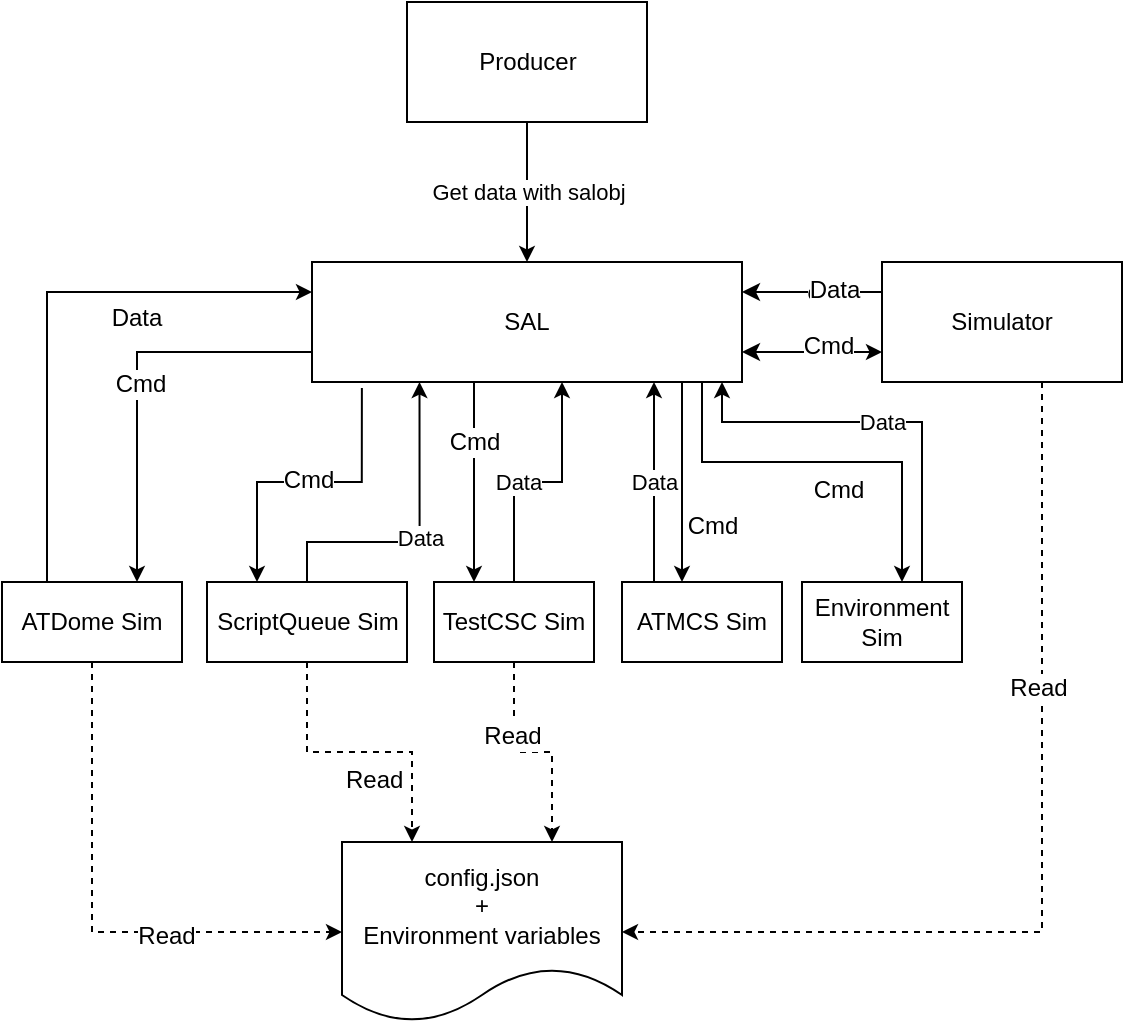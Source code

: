 <mxfile version="13.1.3">
    <diagram id="6hGFLwfOUW9BJ-s0fimq" name="Page-1">
        <mxGraphModel dx="1016" dy="523" grid="1" gridSize="10" guides="1" tooltips="1" connect="1" arrows="1" fold="1" page="1" pageScale="1" pageWidth="850" pageHeight="1100" math="0" shadow="0">
            <root>
                <mxCell id="0"/>
                <mxCell id="1" parent="0"/>
                <mxCell id="UaPetsaanB-gxFd50JQb-7" value="ç" style="edgeStyle=orthogonalEdgeStyle;rounded=0;orthogonalLoop=1;jettySize=auto;html=1;exitX=0;exitY=0.25;exitDx=0;exitDy=0;entryX=1;entryY=0.25;entryDx=0;entryDy=0;" parent="1" source="UaPetsaanB-gxFd50JQb-1" target="UaPetsaanB-gxFd50JQb-2" edge="1">
                    <mxGeometry relative="1" as="geometry">
                        <mxPoint x="370" y="335" as="targetPoint"/>
                    </mxGeometry>
                </mxCell>
                <mxCell id="UaPetsaanB-gxFd50JQb-12" value="Data" style="text;html=1;resizable=0;points=[];align=center;verticalAlign=middle;labelBackgroundColor=#ffffff;" parent="UaPetsaanB-gxFd50JQb-7" vertex="1" connectable="0">
                    <mxGeometry x="-0.3" y="-1" relative="1" as="geometry">
                        <mxPoint as="offset"/>
                    </mxGeometry>
                </mxCell>
                <mxCell id="UaPetsaanB-gxFd50JQb-28" style="edgeStyle=orthogonalEdgeStyle;rounded=0;orthogonalLoop=1;jettySize=auto;html=1;entryX=1;entryY=0.5;entryDx=0;entryDy=0;dashed=1;startArrow=none;startFill=0;endSize=5;" parent="1" source="UaPetsaanB-gxFd50JQb-1" target="UaPetsaanB-gxFd50JQb-25" edge="1">
                    <mxGeometry relative="1" as="geometry">
                        <Array as="points">
                            <mxPoint x="580" y="655"/>
                        </Array>
                    </mxGeometry>
                </mxCell>
                <mxCell id="UaPetsaanB-gxFd50JQb-31" value="Read" style="text;html=1;resizable=0;points=[];align=center;verticalAlign=middle;labelBackgroundColor=#ffffff;" parent="UaPetsaanB-gxFd50JQb-28" vertex="1" connectable="0">
                    <mxGeometry x="-0.37" y="-2" relative="1" as="geometry">
                        <mxPoint as="offset"/>
                    </mxGeometry>
                </mxCell>
                <mxCell id="UaPetsaanB-gxFd50JQb-1" value="Simulator" style="rounded=0;whiteSpace=wrap;html=1;" parent="1" vertex="1">
                    <mxGeometry x="500" y="320" width="120" height="60" as="geometry"/>
                </mxCell>
                <mxCell id="UaPetsaanB-gxFd50JQb-8" style="edgeStyle=orthogonalEdgeStyle;rounded=0;orthogonalLoop=1;jettySize=auto;html=1;exitX=1;exitY=0.75;exitDx=0;exitDy=0;entryX=0;entryY=0.75;entryDx=0;entryDy=0;endSize=5;startArrow=classic;startFill=1;" parent="1" source="UaPetsaanB-gxFd50JQb-2" target="UaPetsaanB-gxFd50JQb-1" edge="1">
                    <mxGeometry relative="1" as="geometry"/>
                </mxCell>
                <mxCell id="UaPetsaanB-gxFd50JQb-13" value="Cmd" style="text;html=1;resizable=0;points=[];align=center;verticalAlign=middle;labelBackgroundColor=#ffffff;" parent="UaPetsaanB-gxFd50JQb-8" vertex="1" connectable="0">
                    <mxGeometry x="0.212" y="3" relative="1" as="geometry">
                        <mxPoint as="offset"/>
                    </mxGeometry>
                </mxCell>
                <mxCell id="UaPetsaanB-gxFd50JQb-9" style="edgeStyle=orthogonalEdgeStyle;rounded=0;orthogonalLoop=1;jettySize=auto;html=1;exitX=0.116;exitY=1.05;exitDx=0;exitDy=0;entryX=0.25;entryY=0;entryDx=0;entryDy=0;startArrow=none;startFill=0;endSize=5;exitPerimeter=0;" parent="1" source="UaPetsaanB-gxFd50JQb-2" target="UaPetsaanB-gxFd50JQb-5" edge="1">
                    <mxGeometry relative="1" as="geometry"/>
                </mxCell>
                <mxCell id="UaPetsaanB-gxFd50JQb-11" value="Cmd" style="text;html=1;resizable=0;points=[];align=center;verticalAlign=middle;labelBackgroundColor=#ffffff;" parent="UaPetsaanB-gxFd50JQb-9" vertex="1" connectable="0">
                    <mxGeometry y="-1" relative="1" as="geometry">
                        <mxPoint as="offset"/>
                    </mxGeometry>
                </mxCell>
                <mxCell id="UaPetsaanB-gxFd50JQb-16" style="edgeStyle=orthogonalEdgeStyle;rounded=0;orthogonalLoop=1;jettySize=auto;html=1;exitX=0;exitY=0.75;exitDx=0;exitDy=0;entryX=0.75;entryY=0;entryDx=0;entryDy=0;startArrow=none;startFill=0;endSize=5;" parent="1" source="UaPetsaanB-gxFd50JQb-2" target="UaPetsaanB-gxFd50JQb-4" edge="1">
                    <mxGeometry relative="1" as="geometry"/>
                </mxCell>
                <mxCell id="UaPetsaanB-gxFd50JQb-17" value="Cmd" style="text;html=1;resizable=0;points=[];align=center;verticalAlign=middle;labelBackgroundColor=#ffffff;" parent="UaPetsaanB-gxFd50JQb-16" vertex="1" connectable="0">
                    <mxGeometry x="-0.151" y="16" relative="1" as="geometry">
                        <mxPoint as="offset"/>
                    </mxGeometry>
                </mxCell>
                <mxCell id="UaPetsaanB-gxFd50JQb-21" style="edgeStyle=orthogonalEdgeStyle;rounded=0;orthogonalLoop=1;jettySize=auto;html=1;entryX=0.25;entryY=0;entryDx=0;entryDy=0;startArrow=none;startFill=0;endSize=5;" parent="1" source="UaPetsaanB-gxFd50JQb-2" target="UaPetsaanB-gxFd50JQb-6" edge="1">
                    <mxGeometry relative="1" as="geometry">
                        <Array as="points">
                            <mxPoint x="296" y="400"/>
                            <mxPoint x="296" y="400"/>
                        </Array>
                    </mxGeometry>
                </mxCell>
                <mxCell id="UaPetsaanB-gxFd50JQb-23" value="Cmd" style="text;html=1;resizable=0;points=[];align=center;verticalAlign=middle;labelBackgroundColor=#ffffff;" parent="UaPetsaanB-gxFd50JQb-21" vertex="1" connectable="0">
                    <mxGeometry x="-0.414" y="20" relative="1" as="geometry">
                        <mxPoint x="-20" as="offset"/>
                    </mxGeometry>
                </mxCell>
                <mxCell id="UaPetsaanB-gxFd50JQb-2" value="SAL" style="rounded=0;whiteSpace=wrap;html=1;" parent="1" vertex="1">
                    <mxGeometry x="215" y="320" width="215" height="60" as="geometry"/>
                </mxCell>
                <mxCell id="UaPetsaanB-gxFd50JQb-24" value="Get data with salobj" style="edgeStyle=orthogonalEdgeStyle;rounded=0;orthogonalLoop=1;jettySize=auto;html=1;entryX=0.5;entryY=0;entryDx=0;entryDy=0;startArrow=none;startFill=0;endSize=5;" parent="1" source="UaPetsaanB-gxFd50JQb-3" target="UaPetsaanB-gxFd50JQb-2" edge="1">
                    <mxGeometry relative="1" as="geometry"/>
                </mxCell>
                <mxCell id="UaPetsaanB-gxFd50JQb-3" value="Producer" style="rounded=0;whiteSpace=wrap;html=1;" parent="1" vertex="1">
                    <mxGeometry x="262.5" y="190" width="120" height="60" as="geometry"/>
                </mxCell>
                <mxCell id="UaPetsaanB-gxFd50JQb-14" style="edgeStyle=orthogonalEdgeStyle;rounded=0;orthogonalLoop=1;jettySize=auto;html=1;exitX=0.25;exitY=0;exitDx=0;exitDy=0;entryX=0;entryY=0.25;entryDx=0;entryDy=0;startArrow=none;startFill=0;endSize=5;" parent="1" source="UaPetsaanB-gxFd50JQb-4" target="UaPetsaanB-gxFd50JQb-2" edge="1">
                    <mxGeometry relative="1" as="geometry"/>
                </mxCell>
                <mxCell id="UaPetsaanB-gxFd50JQb-15" value="Data" style="text;html=1;resizable=0;points=[];align=center;verticalAlign=middle;labelBackgroundColor=#ffffff;" parent="UaPetsaanB-gxFd50JQb-14" vertex="1" connectable="0">
                    <mxGeometry x="-0.044" y="-44" relative="1" as="geometry">
                        <mxPoint as="offset"/>
                    </mxGeometry>
                </mxCell>
                <mxCell id="UaPetsaanB-gxFd50JQb-30" style="edgeStyle=orthogonalEdgeStyle;rounded=0;orthogonalLoop=1;jettySize=auto;html=1;exitX=0.5;exitY=1;exitDx=0;exitDy=0;entryX=0;entryY=0.5;entryDx=0;entryDy=0;dashed=1;startArrow=none;startFill=0;endSize=5;" parent="1" source="UaPetsaanB-gxFd50JQb-4" target="UaPetsaanB-gxFd50JQb-25" edge="1">
                    <mxGeometry relative="1" as="geometry"/>
                </mxCell>
                <mxCell id="UaPetsaanB-gxFd50JQb-34" value="Read" style="text;html=1;resizable=0;points=[];align=center;verticalAlign=middle;labelBackgroundColor=#ffffff;" parent="UaPetsaanB-gxFd50JQb-30" vertex="1" connectable="0">
                    <mxGeometry x="0.318" y="-2" relative="1" as="geometry">
                        <mxPoint as="offset"/>
                    </mxGeometry>
                </mxCell>
                <mxCell id="UaPetsaanB-gxFd50JQb-4" value="ATDome Sim" style="rounded=0;whiteSpace=wrap;html=1;" parent="1" vertex="1">
                    <mxGeometry x="60" y="480" width="90" height="40" as="geometry"/>
                </mxCell>
                <mxCell id="UaPetsaanB-gxFd50JQb-10" value="Data" style="edgeStyle=orthogonalEdgeStyle;rounded=0;orthogonalLoop=1;jettySize=auto;html=1;exitX=0.5;exitY=0;exitDx=0;exitDy=0;startArrow=none;startFill=0;endSize=5;entryX=0.25;entryY=1;entryDx=0;entryDy=0;" parent="1" source="UaPetsaanB-gxFd50JQb-5" target="UaPetsaanB-gxFd50JQb-2" edge="1">
                    <mxGeometry relative="1" as="geometry">
                        <Array as="points">
                            <mxPoint x="213" y="460"/>
                            <mxPoint x="269" y="460"/>
                        </Array>
                    </mxGeometry>
                </mxCell>
                <mxCell id="UaPetsaanB-gxFd50JQb-29" style="edgeStyle=orthogonalEdgeStyle;rounded=0;orthogonalLoop=1;jettySize=auto;html=1;exitX=0.5;exitY=1;exitDx=0;exitDy=0;entryX=0.25;entryY=0;entryDx=0;entryDy=0;dashed=1;startArrow=none;startFill=0;endSize=5;" parent="1" source="UaPetsaanB-gxFd50JQb-5" target="UaPetsaanB-gxFd50JQb-25" edge="1">
                    <mxGeometry relative="1" as="geometry"/>
                </mxCell>
                <mxCell id="UaPetsaanB-gxFd50JQb-5" value="ScriptQueue Sim" style="rounded=0;whiteSpace=wrap;html=1;" parent="1" vertex="1">
                    <mxGeometry x="162.5" y="480" width="100" height="40" as="geometry"/>
                </mxCell>
                <mxCell id="UaPetsaanB-gxFd50JQb-22" value="Data" style="edgeStyle=orthogonalEdgeStyle;rounded=0;orthogonalLoop=1;jettySize=auto;html=1;exitX=0.75;exitY=0;exitDx=0;exitDy=0;startArrow=none;startFill=0;endSize=5;" parent="1" source="UaPetsaanB-gxFd50JQb-6" target="UaPetsaanB-gxFd50JQb-2" edge="1">
                    <mxGeometry relative="1" as="geometry">
                        <Array as="points">
                            <mxPoint x="316" y="480"/>
                            <mxPoint x="316" y="430"/>
                            <mxPoint x="340" y="430"/>
                        </Array>
                    </mxGeometry>
                </mxCell>
                <mxCell id="UaPetsaanB-gxFd50JQb-26" style="edgeStyle=orthogonalEdgeStyle;rounded=0;orthogonalLoop=1;jettySize=auto;html=1;exitX=0.5;exitY=1;exitDx=0;exitDy=0;startArrow=none;startFill=0;endSize=5;dashed=1;entryX=0.75;entryY=0;entryDx=0;entryDy=0;" parent="1" source="UaPetsaanB-gxFd50JQb-6" target="UaPetsaanB-gxFd50JQb-25" edge="1">
                    <mxGeometry relative="1" as="geometry"/>
                </mxCell>
                <mxCell id="UaPetsaanB-gxFd50JQb-32" value="Read" style="text;html=1;resizable=0;points=[];align=center;verticalAlign=middle;labelBackgroundColor=#ffffff;" parent="UaPetsaanB-gxFd50JQb-26" vertex="1" connectable="0">
                    <mxGeometry x="-0.333" y="-1" relative="1" as="geometry">
                        <mxPoint as="offset"/>
                    </mxGeometry>
                </mxCell>
                <mxCell id="UaPetsaanB-gxFd50JQb-6" value="TestCSC Sim" style="rounded=0;whiteSpace=wrap;html=1;" parent="1" vertex="1">
                    <mxGeometry x="276" y="480" width="80" height="40" as="geometry"/>
                </mxCell>
                <mxCell id="UaPetsaanB-gxFd50JQb-25" value="config.json&lt;br&gt;+&lt;br&gt;Environment variables" style="shape=document;whiteSpace=wrap;html=1;boundedLbl=1;" parent="1" vertex="1">
                    <mxGeometry x="230" y="610" width="140" height="90" as="geometry"/>
                </mxCell>
                <mxCell id="UaPetsaanB-gxFd50JQb-33" value="Read" style="text;html=1;resizable=0;points=[];autosize=1;align=left;verticalAlign=top;spacingTop=-4;" parent="1" vertex="1">
                    <mxGeometry x="230" y="569" width="40" height="20" as="geometry"/>
                </mxCell>
                <mxCell id="3" value="Environment Sim" style="rounded=0;whiteSpace=wrap;html=1;" vertex="1" parent="1">
                    <mxGeometry x="460" y="480" width="80" height="40" as="geometry"/>
                </mxCell>
                <mxCell id="4" value="ATMCS Sim" style="rounded=0;whiteSpace=wrap;html=1;" vertex="1" parent="1">
                    <mxGeometry x="370" y="480" width="80" height="40" as="geometry"/>
                </mxCell>
                <mxCell id="5" style="edgeStyle=orthogonalEdgeStyle;rounded=0;orthogonalLoop=1;jettySize=auto;html=1;startArrow=none;startFill=0;endSize=5;" edge="1" parent="1" source="UaPetsaanB-gxFd50JQb-2" target="4">
                    <mxGeometry relative="1" as="geometry">
                        <mxPoint x="716.5" y="420" as="sourcePoint"/>
                        <mxPoint x="690" y="520" as="targetPoint"/>
                        <Array as="points">
                            <mxPoint x="400" y="460"/>
                            <mxPoint x="400" y="460"/>
                        </Array>
                    </mxGeometry>
                </mxCell>
                <mxCell id="6" value="Cmd" style="text;html=1;resizable=0;points=[];align=center;verticalAlign=middle;labelBackgroundColor=#ffffff;" vertex="1" connectable="0" parent="5">
                    <mxGeometry x="-0.414" y="20" relative="1" as="geometry">
                        <mxPoint x="-5" y="42" as="offset"/>
                    </mxGeometry>
                </mxCell>
                <mxCell id="7" value="Data" style="edgeStyle=orthogonalEdgeStyle;rounded=0;orthogonalLoop=1;jettySize=auto;html=1;startArrow=none;startFill=0;endSize=5;" edge="1" parent="1" source="4" target="UaPetsaanB-gxFd50JQb-2">
                    <mxGeometry relative="1" as="geometry">
                        <Array as="points">
                            <mxPoint x="386" y="470"/>
                            <mxPoint x="386" y="470"/>
                        </Array>
                        <mxPoint x="346" y="490" as="sourcePoint"/>
                        <mxPoint x="386.25" y="390" as="targetPoint"/>
                    </mxGeometry>
                </mxCell>
                <mxCell id="8" style="edgeStyle=orthogonalEdgeStyle;rounded=0;orthogonalLoop=1;jettySize=auto;html=1;startArrow=none;startFill=0;endSize=5;" edge="1" parent="1" source="UaPetsaanB-gxFd50JQb-2" target="3">
                    <mxGeometry relative="1" as="geometry">
                        <mxPoint x="514.5" y="380" as="sourcePoint"/>
                        <mxPoint x="488" y="480" as="targetPoint"/>
                        <Array as="points">
                            <mxPoint x="410" y="420"/>
                            <mxPoint x="510" y="420"/>
                        </Array>
                    </mxGeometry>
                </mxCell>
                <mxCell id="9" value="Cmd" style="text;html=1;resizable=0;points=[];align=center;verticalAlign=middle;labelBackgroundColor=#ffffff;" vertex="1" connectable="0" parent="8">
                    <mxGeometry x="-0.414" y="20" relative="1" as="geometry">
                        <mxPoint x="49" y="34" as="offset"/>
                    </mxGeometry>
                </mxCell>
                <mxCell id="10" value="Data" style="edgeStyle=orthogonalEdgeStyle;rounded=0;orthogonalLoop=1;jettySize=auto;html=1;startArrow=none;startFill=0;endSize=5;" edge="1" parent="1" source="3" target="UaPetsaanB-gxFd50JQb-2">
                    <mxGeometry relative="1" as="geometry">
                        <Array as="points">
                            <mxPoint x="520" y="400"/>
                            <mxPoint x="420" y="400"/>
                        </Array>
                        <mxPoint x="528" y="480" as="sourcePoint"/>
                        <mxPoint x="568.25" y="380" as="targetPoint"/>
                    </mxGeometry>
                </mxCell>
            </root>
        </mxGraphModel>
    </diagram>
</mxfile>
